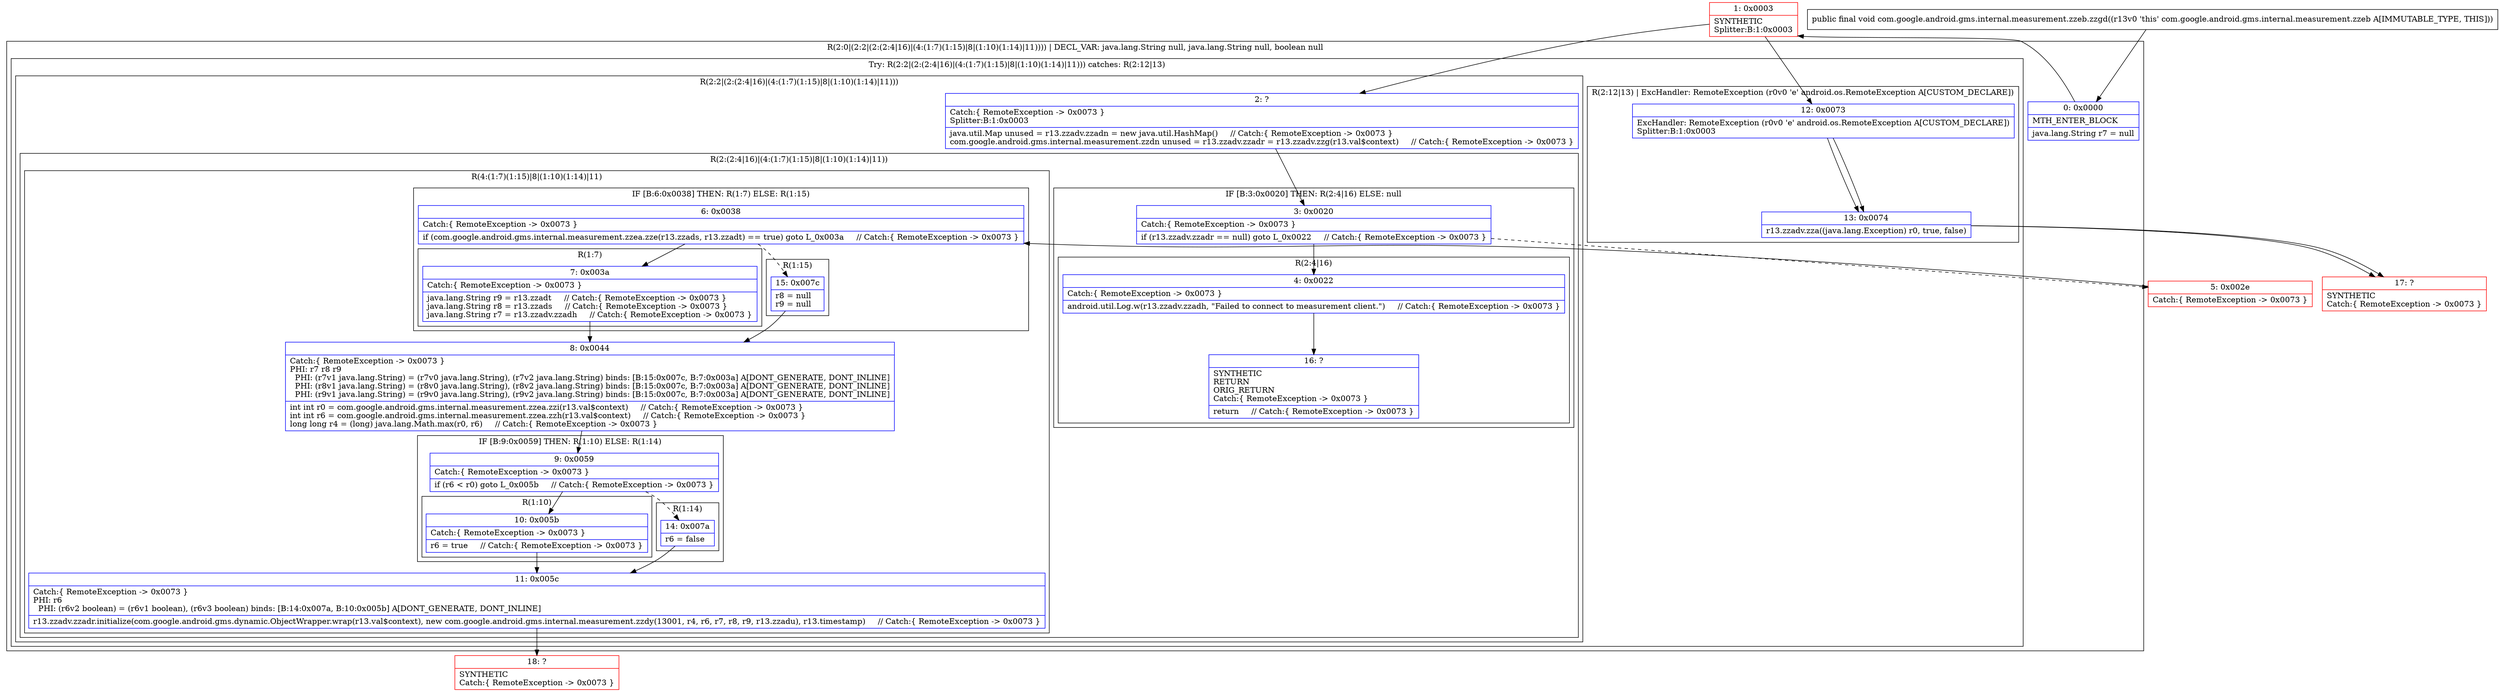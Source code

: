 digraph "CFG forcom.google.android.gms.internal.measurement.zzeb.zzgd()V" {
subgraph cluster_Region_2051996782 {
label = "R(2:0|(2:2|(2:(2:4|16)|(4:(1:7)(1:15)|8|(1:10)(1:14)|11)))) | DECL_VAR: java.lang.String null, java.lang.String null, boolean null\l";
node [shape=record,color=blue];
Node_0 [shape=record,label="{0\:\ 0x0000|MTH_ENTER_BLOCK\l|java.lang.String r7 = null\l}"];
subgraph cluster_TryCatchRegion_122564518 {
label = "Try: R(2:2|(2:(2:4|16)|(4:(1:7)(1:15)|8|(1:10)(1:14)|11))) catches: R(2:12|13)";
node [shape=record,color=blue];
subgraph cluster_Region_1812299037 {
label = "R(2:2|(2:(2:4|16)|(4:(1:7)(1:15)|8|(1:10)(1:14)|11)))";
node [shape=record,color=blue];
Node_2 [shape=record,label="{2\:\ ?|Catch:\{ RemoteException \-\> 0x0073 \}\lSplitter:B:1:0x0003\l|java.util.Map unused = r13.zzadv.zzadn = new java.util.HashMap()     \/\/ Catch:\{ RemoteException \-\> 0x0073 \}\lcom.google.android.gms.internal.measurement.zzdn unused = r13.zzadv.zzadr = r13.zzadv.zzg(r13.val$context)     \/\/ Catch:\{ RemoteException \-\> 0x0073 \}\l}"];
subgraph cluster_Region_960076402 {
label = "R(2:(2:4|16)|(4:(1:7)(1:15)|8|(1:10)(1:14)|11))";
node [shape=record,color=blue];
subgraph cluster_IfRegion_1939969750 {
label = "IF [B:3:0x0020] THEN: R(2:4|16) ELSE: null";
node [shape=record,color=blue];
Node_3 [shape=record,label="{3\:\ 0x0020|Catch:\{ RemoteException \-\> 0x0073 \}\l|if (r13.zzadv.zzadr == null) goto L_0x0022     \/\/ Catch:\{ RemoteException \-\> 0x0073 \}\l}"];
subgraph cluster_Region_98870299 {
label = "R(2:4|16)";
node [shape=record,color=blue];
Node_4 [shape=record,label="{4\:\ 0x0022|Catch:\{ RemoteException \-\> 0x0073 \}\l|android.util.Log.w(r13.zzadv.zzadh, \"Failed to connect to measurement client.\")     \/\/ Catch:\{ RemoteException \-\> 0x0073 \}\l}"];
Node_16 [shape=record,label="{16\:\ ?|SYNTHETIC\lRETURN\lORIG_RETURN\lCatch:\{ RemoteException \-\> 0x0073 \}\l|return     \/\/ Catch:\{ RemoteException \-\> 0x0073 \}\l}"];
}
}
subgraph cluster_Region_1253744500 {
label = "R(4:(1:7)(1:15)|8|(1:10)(1:14)|11)";
node [shape=record,color=blue];
subgraph cluster_IfRegion_1120848943 {
label = "IF [B:6:0x0038] THEN: R(1:7) ELSE: R(1:15)";
node [shape=record,color=blue];
Node_6 [shape=record,label="{6\:\ 0x0038|Catch:\{ RemoteException \-\> 0x0073 \}\l|if (com.google.android.gms.internal.measurement.zzea.zze(r13.zzads, r13.zzadt) == true) goto L_0x003a     \/\/ Catch:\{ RemoteException \-\> 0x0073 \}\l}"];
subgraph cluster_Region_30029729 {
label = "R(1:7)";
node [shape=record,color=blue];
Node_7 [shape=record,label="{7\:\ 0x003a|Catch:\{ RemoteException \-\> 0x0073 \}\l|java.lang.String r9 = r13.zzadt     \/\/ Catch:\{ RemoteException \-\> 0x0073 \}\ljava.lang.String r8 = r13.zzads     \/\/ Catch:\{ RemoteException \-\> 0x0073 \}\ljava.lang.String r7 = r13.zzadv.zzadh     \/\/ Catch:\{ RemoteException \-\> 0x0073 \}\l}"];
}
subgraph cluster_Region_765520096 {
label = "R(1:15)";
node [shape=record,color=blue];
Node_15 [shape=record,label="{15\:\ 0x007c|r8 = null\lr9 = null\l}"];
}
}
Node_8 [shape=record,label="{8\:\ 0x0044|Catch:\{ RemoteException \-\> 0x0073 \}\lPHI: r7 r8 r9 \l  PHI: (r7v1 java.lang.String) = (r7v0 java.lang.String), (r7v2 java.lang.String) binds: [B:15:0x007c, B:7:0x003a] A[DONT_GENERATE, DONT_INLINE]\l  PHI: (r8v1 java.lang.String) = (r8v0 java.lang.String), (r8v2 java.lang.String) binds: [B:15:0x007c, B:7:0x003a] A[DONT_GENERATE, DONT_INLINE]\l  PHI: (r9v1 java.lang.String) = (r9v0 java.lang.String), (r9v2 java.lang.String) binds: [B:15:0x007c, B:7:0x003a] A[DONT_GENERATE, DONT_INLINE]\l|int int r0 = com.google.android.gms.internal.measurement.zzea.zzi(r13.val$context)     \/\/ Catch:\{ RemoteException \-\> 0x0073 \}\lint int r6 = com.google.android.gms.internal.measurement.zzea.zzh(r13.val$context)     \/\/ Catch:\{ RemoteException \-\> 0x0073 \}\llong long r4 = (long) java.lang.Math.max(r0, r6)     \/\/ Catch:\{ RemoteException \-\> 0x0073 \}\l}"];
subgraph cluster_IfRegion_545316022 {
label = "IF [B:9:0x0059] THEN: R(1:10) ELSE: R(1:14)";
node [shape=record,color=blue];
Node_9 [shape=record,label="{9\:\ 0x0059|Catch:\{ RemoteException \-\> 0x0073 \}\l|if (r6 \< r0) goto L_0x005b     \/\/ Catch:\{ RemoteException \-\> 0x0073 \}\l}"];
subgraph cluster_Region_1853415527 {
label = "R(1:10)";
node [shape=record,color=blue];
Node_10 [shape=record,label="{10\:\ 0x005b|Catch:\{ RemoteException \-\> 0x0073 \}\l|r6 = true     \/\/ Catch:\{ RemoteException \-\> 0x0073 \}\l}"];
}
subgraph cluster_Region_1890029624 {
label = "R(1:14)";
node [shape=record,color=blue];
Node_14 [shape=record,label="{14\:\ 0x007a|r6 = false\l}"];
}
}
Node_11 [shape=record,label="{11\:\ 0x005c|Catch:\{ RemoteException \-\> 0x0073 \}\lPHI: r6 \l  PHI: (r6v2 boolean) = (r6v1 boolean), (r6v3 boolean) binds: [B:14:0x007a, B:10:0x005b] A[DONT_GENERATE, DONT_INLINE]\l|r13.zzadv.zzadr.initialize(com.google.android.gms.dynamic.ObjectWrapper.wrap(r13.val$context), new com.google.android.gms.internal.measurement.zzdy(13001, r4, r6, r7, r8, r9, r13.zzadu), r13.timestamp)     \/\/ Catch:\{ RemoteException \-\> 0x0073 \}\l}"];
}
}
}
subgraph cluster_Region_936453134 {
label = "R(2:12|13) | ExcHandler: RemoteException (r0v0 'e' android.os.RemoteException A[CUSTOM_DECLARE])\l";
node [shape=record,color=blue];
Node_12 [shape=record,label="{12\:\ 0x0073|ExcHandler: RemoteException (r0v0 'e' android.os.RemoteException A[CUSTOM_DECLARE])\lSplitter:B:1:0x0003\l}"];
Node_13 [shape=record,label="{13\:\ 0x0074|r13.zzadv.zza((java.lang.Exception) r0, true, false)\l}"];
}
}
}
subgraph cluster_Region_936453134 {
label = "R(2:12|13) | ExcHandler: RemoteException (r0v0 'e' android.os.RemoteException A[CUSTOM_DECLARE])\l";
node [shape=record,color=blue];
Node_12 [shape=record,label="{12\:\ 0x0073|ExcHandler: RemoteException (r0v0 'e' android.os.RemoteException A[CUSTOM_DECLARE])\lSplitter:B:1:0x0003\l}"];
Node_13 [shape=record,label="{13\:\ 0x0074|r13.zzadv.zza((java.lang.Exception) r0, true, false)\l}"];
}
Node_1 [shape=record,color=red,label="{1\:\ 0x0003|SYNTHETIC\lSplitter:B:1:0x0003\l}"];
Node_5 [shape=record,color=red,label="{5\:\ 0x002e|Catch:\{ RemoteException \-\> 0x0073 \}\l}"];
Node_17 [shape=record,color=red,label="{17\:\ ?|SYNTHETIC\lCatch:\{ RemoteException \-\> 0x0073 \}\l}"];
Node_18 [shape=record,color=red,label="{18\:\ ?|SYNTHETIC\lCatch:\{ RemoteException \-\> 0x0073 \}\l}"];
MethodNode[shape=record,label="{public final void com.google.android.gms.internal.measurement.zzeb.zzgd((r13v0 'this' com.google.android.gms.internal.measurement.zzeb A[IMMUTABLE_TYPE, THIS])) }"];
MethodNode -> Node_0;
Node_0 -> Node_1;
Node_2 -> Node_3;
Node_3 -> Node_4;
Node_3 -> Node_5[style=dashed];
Node_4 -> Node_16;
Node_6 -> Node_7;
Node_6 -> Node_15[style=dashed];
Node_7 -> Node_8;
Node_15 -> Node_8;
Node_8 -> Node_9;
Node_9 -> Node_10;
Node_9 -> Node_14[style=dashed];
Node_10 -> Node_11;
Node_14 -> Node_11;
Node_11 -> Node_18;
Node_12 -> Node_13;
Node_13 -> Node_17;
Node_12 -> Node_13;
Node_13 -> Node_17;
Node_1 -> Node_2;
Node_1 -> Node_12;
Node_5 -> Node_6;
}

